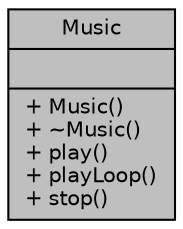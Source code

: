 digraph "Music"
{
  edge [fontname="Helvetica",fontsize="10",labelfontname="Helvetica",labelfontsize="10"];
  node [fontname="Helvetica",fontsize="10",shape=record];
  Node1 [label="{Music\n||+ Music()\l+ ~Music()\l+ play()\l+ playLoop()\l+ stop()\l}",height=0.2,width=0.4,color="black", fillcolor="grey75", style="filled" fontcolor="black"];
}
